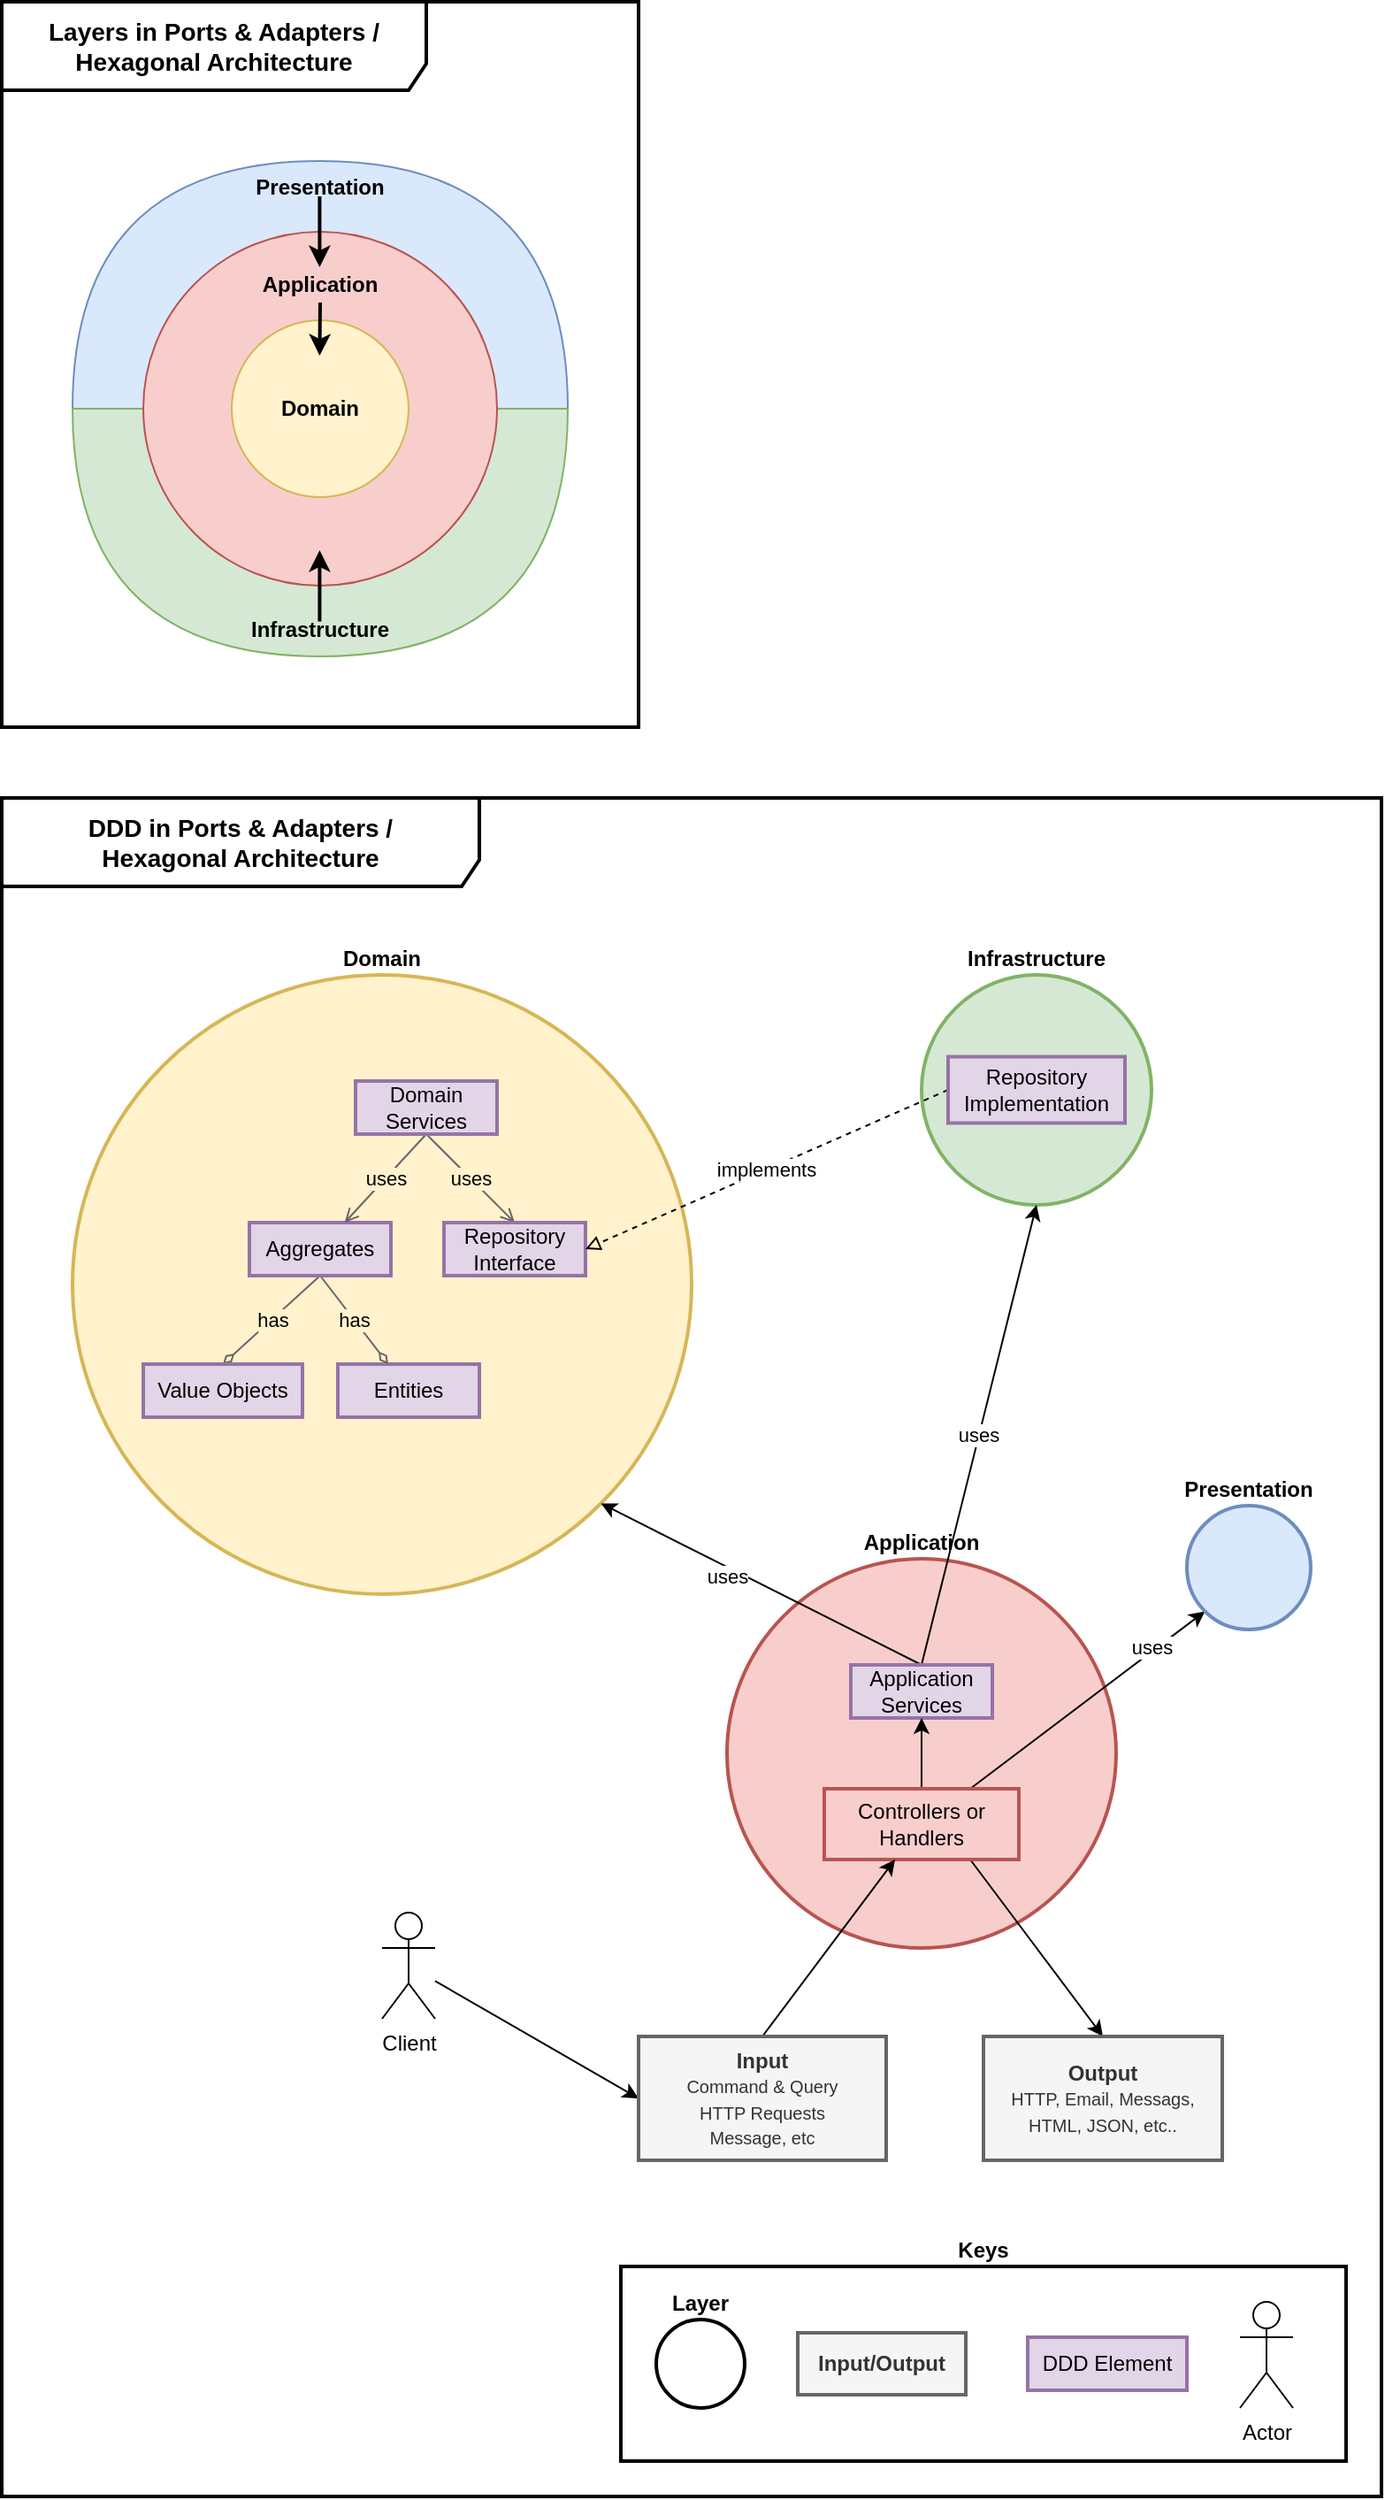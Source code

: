 <mxfile version="24.4.8" type="device">
  <diagram name="Page-1" id="73PYHnkMWjdvTnTkCXTh">
    <mxGraphModel dx="2074" dy="1195" grid="1" gridSize="10" guides="1" tooltips="1" connect="1" arrows="1" fold="1" page="1" pageScale="1" pageWidth="850" pageHeight="1100" math="0" shadow="0">
      <root>
        <mxCell id="0" />
        <mxCell id="1" parent="0" />
        <mxCell id="8c8qPwh_9l51ZVxOKq1L-5" value="Keys" style="rounded=0;whiteSpace=wrap;html=1;fillColor=none;labelPosition=center;verticalLabelPosition=top;align=center;verticalAlign=bottom;fontStyle=1;strokeWidth=2;" parent="1" vertex="1">
          <mxGeometry x="450" y="1670" width="410" height="110" as="geometry" />
        </mxCell>
        <mxCell id="59AgvJcLuvJnNVT1P-3v-32" value="Application" style="ellipse;whiteSpace=wrap;html=1;aspect=fixed;labelPosition=center;verticalLabelPosition=top;align=center;verticalAlign=bottom;fontStyle=1;fillColor=#f8cecc;strokeColor=#b85450;strokeWidth=2;" parent="1" vertex="1">
          <mxGeometry x="510" y="1270" width="220" height="220" as="geometry" />
        </mxCell>
        <mxCell id="59AgvJcLuvJnNVT1P-3v-19" value="Domain" style="ellipse;whiteSpace=wrap;html=1;aspect=fixed;labelPosition=center;verticalLabelPosition=top;align=center;verticalAlign=bottom;fontStyle=1;fillColor=#fff2cc;strokeColor=#d6b656;strokeWidth=2;" parent="1" vertex="1">
          <mxGeometry x="140" y="940" width="350" height="350" as="geometry" />
        </mxCell>
        <mxCell id="59AgvJcLuvJnNVT1P-3v-4" value="" style="shape=or;whiteSpace=wrap;html=1;fillColor=#dae8fc;strokeColor=#6c8ebf;rotation=-90;" parent="1" vertex="1">
          <mxGeometry x="210" y="410" width="140" height="280" as="geometry" />
        </mxCell>
        <mxCell id="59AgvJcLuvJnNVT1P-3v-5" value="" style="shape=or;whiteSpace=wrap;html=1;rotation=90;fillColor=#d5e8d4;strokeColor=#82b366;" parent="1" vertex="1">
          <mxGeometry x="210" y="550" width="140" height="280" as="geometry" />
        </mxCell>
        <mxCell id="59AgvJcLuvJnNVT1P-3v-2" value="Domain" style="ellipse;whiteSpace=wrap;html=1;aspect=fixed;fillColor=#f8cecc;strokeColor=#b85450;" parent="1" vertex="1">
          <mxGeometry x="180" y="520" width="200" height="200" as="geometry" />
        </mxCell>
        <mxCell id="59AgvJcLuvJnNVT1P-3v-1" value="&lt;b&gt;Domain&lt;/b&gt;" style="ellipse;whiteSpace=wrap;html=1;aspect=fixed;fillColor=#fff2cc;strokeColor=#d6b656;" parent="1" vertex="1">
          <mxGeometry x="230" y="570" width="100" height="100" as="geometry" />
        </mxCell>
        <mxCell id="59AgvJcLuvJnNVT1P-3v-10" value="" style="endArrow=classic;html=1;rounded=0;strokeWidth=2;" parent="1" edge="1">
          <mxGeometry width="50" height="50" relative="1" as="geometry">
            <mxPoint x="279.71" y="740.29" as="sourcePoint" />
            <mxPoint x="279.71" y="700" as="targetPoint" />
          </mxGeometry>
        </mxCell>
        <mxCell id="59AgvJcLuvJnNVT1P-3v-12" value="" style="endArrow=classic;html=1;rounded=0;strokeWidth=2;" parent="1" edge="1">
          <mxGeometry width="50" height="50" relative="1" as="geometry">
            <mxPoint x="279.71" y="500" as="sourcePoint" />
            <mxPoint x="279.71" y="540" as="targetPoint" />
          </mxGeometry>
        </mxCell>
        <mxCell id="59AgvJcLuvJnNVT1P-3v-13" value="Infrastructure" style="text;html=1;strokeColor=none;fillColor=none;align=center;verticalAlign=middle;whiteSpace=wrap;rounded=0;fontStyle=1" parent="1" vertex="1">
          <mxGeometry x="250" y="730" width="60" height="30" as="geometry" />
        </mxCell>
        <mxCell id="59AgvJcLuvJnNVT1P-3v-14" value="Presentation" style="text;html=1;strokeColor=none;fillColor=none;align=center;verticalAlign=middle;whiteSpace=wrap;rounded=0;fontStyle=1" parent="1" vertex="1">
          <mxGeometry x="250" y="480" width="60" height="30" as="geometry" />
        </mxCell>
        <mxCell id="59AgvJcLuvJnNVT1P-3v-16" value="" style="endArrow=classic;html=1;rounded=0;strokeWidth=2;" parent="1" edge="1">
          <mxGeometry width="50" height="50" relative="1" as="geometry">
            <mxPoint x="280" y="560" as="sourcePoint" />
            <mxPoint x="279.71" y="590" as="targetPoint" />
          </mxGeometry>
        </mxCell>
        <mxCell id="59AgvJcLuvJnNVT1P-3v-17" value="Application" style="text;html=1;strokeColor=none;fillColor=none;align=center;verticalAlign=middle;whiteSpace=wrap;rounded=0;fontStyle=1" parent="1" vertex="1">
          <mxGeometry x="250" y="535" width="60" height="30" as="geometry" />
        </mxCell>
        <mxCell id="59AgvJcLuvJnNVT1P-3v-18" value="Layers in Ports &amp;amp; Adapters / Hexagonal Architecture" style="shape=umlFrame;whiteSpace=wrap;html=1;pointerEvents=0;width=240;height=50;fontStyle=1;fontSize=14;strokeWidth=2;" parent="1" vertex="1">
          <mxGeometry x="100" y="390" width="360" height="410" as="geometry" />
        </mxCell>
        <mxCell id="59AgvJcLuvJnNVT1P-3v-21" value="Entities" style="rounded=0;whiteSpace=wrap;html=1;fillColor=#e1d5e7;strokeColor=#9673a6;strokeWidth=2;" parent="1" vertex="1">
          <mxGeometry x="290" y="1160" width="80" height="30" as="geometry" />
        </mxCell>
        <mxCell id="59AgvJcLuvJnNVT1P-3v-25" value="has" style="rounded=0;orthogonalLoop=1;jettySize=auto;html=1;exitX=0.5;exitY=1;exitDx=0;exitDy=0;entryX=0.5;entryY=0;entryDx=0;entryDy=0;fillColor=#f5f5f5;strokeColor=#666666;endArrow=diamondThin;endFill=0;labelBackgroundColor=#FFF2CC;" parent="1" source="59AgvJcLuvJnNVT1P-3v-22" target="59AgvJcLuvJnNVT1P-3v-23" edge="1">
          <mxGeometry relative="1" as="geometry" />
        </mxCell>
        <mxCell id="59AgvJcLuvJnNVT1P-3v-26" value="has" style="rounded=0;orthogonalLoop=1;jettySize=auto;html=1;exitX=0.5;exitY=1;exitDx=0;exitDy=0;fillColor=#f5f5f5;strokeColor=#666666;endArrow=diamondThin;endFill=0;strokeWidth=1;labelBackgroundColor=#FFF2CC;" parent="1" source="59AgvJcLuvJnNVT1P-3v-22" target="59AgvJcLuvJnNVT1P-3v-21" edge="1">
          <mxGeometry relative="1" as="geometry" />
        </mxCell>
        <mxCell id="59AgvJcLuvJnNVT1P-3v-22" value="Aggregates" style="rounded=0;whiteSpace=wrap;html=1;fillColor=#e1d5e7;strokeColor=#9673a6;strokeWidth=2;" parent="1" vertex="1">
          <mxGeometry x="240" y="1080" width="80" height="30" as="geometry" />
        </mxCell>
        <mxCell id="59AgvJcLuvJnNVT1P-3v-23" value="Value Objects" style="rounded=0;whiteSpace=wrap;html=1;fillColor=#e1d5e7;strokeColor=#9673a6;strokeWidth=2;" parent="1" vertex="1">
          <mxGeometry x="180" y="1160" width="90" height="30" as="geometry" />
        </mxCell>
        <mxCell id="59AgvJcLuvJnNVT1P-3v-28" value="uses" style="rounded=0;orthogonalLoop=1;jettySize=auto;html=1;exitX=0.5;exitY=1;exitDx=0;exitDy=0;fillColor=#f5f5f5;strokeColor=#666666;endArrow=open;endFill=0;labelBackgroundColor=#FFF2CC;" parent="1" source="59AgvJcLuvJnNVT1P-3v-27" target="59AgvJcLuvJnNVT1P-3v-22" edge="1">
          <mxGeometry relative="1" as="geometry" />
        </mxCell>
        <mxCell id="59AgvJcLuvJnNVT1P-3v-30" value="uses" style="rounded=0;orthogonalLoop=1;jettySize=auto;html=1;exitX=0.5;exitY=1;exitDx=0;exitDy=0;entryX=0.5;entryY=0;entryDx=0;entryDy=0;fillColor=#f5f5f5;strokeColor=#666666;endArrow=open;endFill=0;labelBackgroundColor=#FFF2CC;" parent="1" source="59AgvJcLuvJnNVT1P-3v-27" target="59AgvJcLuvJnNVT1P-3v-29" edge="1">
          <mxGeometry relative="1" as="geometry" />
        </mxCell>
        <mxCell id="59AgvJcLuvJnNVT1P-3v-27" value="Domain&lt;br&gt;Services" style="rounded=0;whiteSpace=wrap;html=1;fillColor=#e1d5e7;strokeColor=#9673a6;strokeWidth=2;" parent="1" vertex="1">
          <mxGeometry x="300" y="1000" width="80" height="30" as="geometry" />
        </mxCell>
        <mxCell id="59AgvJcLuvJnNVT1P-3v-29" value="Repository&lt;br&gt;Interface" style="rounded=0;whiteSpace=wrap;html=1;fillColor=#e1d5e7;strokeColor=#9673a6;strokeWidth=2;" parent="1" vertex="1">
          <mxGeometry x="350" y="1080" width="80" height="30" as="geometry" />
        </mxCell>
        <mxCell id="59AgvJcLuvJnNVT1P-3v-52" value="uses" style="rounded=0;orthogonalLoop=1;jettySize=auto;html=1;exitX=0.75;exitY=0;exitDx=0;exitDy=0;entryX=0;entryY=1;entryDx=0;entryDy=0;" parent="1" source="59AgvJcLuvJnNVT1P-3v-43" target="59AgvJcLuvJnNVT1P-3v-51" edge="1">
          <mxGeometry x="0.563" y="2" relative="1" as="geometry">
            <mxPoint as="offset" />
          </mxGeometry>
        </mxCell>
        <mxCell id="59AgvJcLuvJnNVT1P-3v-33" value="Infrastructure" style="ellipse;whiteSpace=wrap;html=1;aspect=fixed;labelPosition=center;verticalLabelPosition=top;align=center;verticalAlign=bottom;fontStyle=1;fillColor=#d5e8d4;strokeColor=#82b366;strokeWidth=2;" parent="1" vertex="1">
          <mxGeometry x="620" y="940" width="130" height="130" as="geometry" />
        </mxCell>
        <mxCell id="59AgvJcLuvJnNVT1P-3v-35" value="implements" style="rounded=0;orthogonalLoop=1;jettySize=auto;html=1;exitX=0;exitY=0.5;exitDx=0;exitDy=0;entryX=1;entryY=0.5;entryDx=0;entryDy=0;dashed=1;endArrow=block;endFill=0;" parent="1" source="59AgvJcLuvJnNVT1P-3v-34" target="59AgvJcLuvJnNVT1P-3v-29" edge="1">
          <mxGeometry relative="1" as="geometry" />
        </mxCell>
        <mxCell id="59AgvJcLuvJnNVT1P-3v-34" value="Repository&lt;br&gt;Implementation" style="rounded=0;whiteSpace=wrap;html=1;fillColor=#e1d5e7;strokeColor=#9673a6;strokeWidth=2;" parent="1" vertex="1">
          <mxGeometry x="635" y="986.25" width="100" height="37.5" as="geometry" />
        </mxCell>
        <mxCell id="59AgvJcLuvJnNVT1P-3v-39" value="uses" style="rounded=0;orthogonalLoop=1;jettySize=auto;html=1;exitX=0.5;exitY=0;exitDx=0;exitDy=0;entryX=0.5;entryY=1;entryDx=0;entryDy=0;" parent="1" source="59AgvJcLuvJnNVT1P-3v-36" target="59AgvJcLuvJnNVT1P-3v-33" edge="1">
          <mxGeometry relative="1" as="geometry" />
        </mxCell>
        <mxCell id="59AgvJcLuvJnNVT1P-3v-40" value="uses" style="rounded=0;orthogonalLoop=1;jettySize=auto;html=1;exitX=0.5;exitY=0;exitDx=0;exitDy=0;entryX=1;entryY=1;entryDx=0;entryDy=0;" parent="1" source="59AgvJcLuvJnNVT1P-3v-36" target="59AgvJcLuvJnNVT1P-3v-19" edge="1">
          <mxGeometry x="0.19" y="5" relative="1" as="geometry">
            <mxPoint as="offset" />
          </mxGeometry>
        </mxCell>
        <mxCell id="59AgvJcLuvJnNVT1P-3v-36" value="Application&lt;br&gt;Services" style="rounded=0;whiteSpace=wrap;html=1;fillColor=#e1d5e7;strokeColor=#9673a6;strokeWidth=2;" parent="1" vertex="1">
          <mxGeometry x="580" y="1330" width="80" height="30" as="geometry" />
        </mxCell>
        <mxCell id="59AgvJcLuvJnNVT1P-3v-41" value="DDD in Ports &amp;amp; Adapters /&lt;br&gt;Hexagonal Architecture" style="shape=umlFrame;whiteSpace=wrap;html=1;pointerEvents=0;width=270;height=50;fontStyle=1;strokeWidth=2;fontSize=14;" parent="1" vertex="1">
          <mxGeometry x="100" y="840" width="780" height="960" as="geometry" />
        </mxCell>
        <mxCell id="59AgvJcLuvJnNVT1P-3v-44" style="edgeStyle=orthogonalEdgeStyle;rounded=0;orthogonalLoop=1;jettySize=auto;html=1;exitX=0.5;exitY=0;exitDx=0;exitDy=0;entryX=0.5;entryY=1;entryDx=0;entryDy=0;" parent="1" source="59AgvJcLuvJnNVT1P-3v-43" target="59AgvJcLuvJnNVT1P-3v-36" edge="1">
          <mxGeometry relative="1" as="geometry" />
        </mxCell>
        <mxCell id="8c8qPwh_9l51ZVxOKq1L-12" style="rounded=0;orthogonalLoop=1;jettySize=auto;html=1;exitX=0.75;exitY=1;exitDx=0;exitDy=0;entryX=0.5;entryY=0;entryDx=0;entryDy=0;" parent="1" source="59AgvJcLuvJnNVT1P-3v-43" target="8c8qPwh_9l51ZVxOKq1L-11" edge="1">
          <mxGeometry relative="1" as="geometry" />
        </mxCell>
        <mxCell id="59AgvJcLuvJnNVT1P-3v-43" value="Controllers or&lt;br&gt;Handlers" style="rounded=0;whiteSpace=wrap;html=1;fillColor=#f8cecc;strokeColor=#b85450;strokeWidth=2;" parent="1" vertex="1">
          <mxGeometry x="565" y="1400" width="110" height="40" as="geometry" />
        </mxCell>
        <mxCell id="59AgvJcLuvJnNVT1P-3v-49" style="rounded=0;orthogonalLoop=1;jettySize=auto;html=1;entryX=0;entryY=0.5;entryDx=0;entryDy=0;" parent="1" source="59AgvJcLuvJnNVT1P-3v-45" target="59AgvJcLuvJnNVT1P-3v-47" edge="1">
          <mxGeometry relative="1" as="geometry" />
        </mxCell>
        <mxCell id="59AgvJcLuvJnNVT1P-3v-45" value="Client" style="shape=umlActor;verticalLabelPosition=bottom;verticalAlign=top;html=1;outlineConnect=0;" parent="1" vertex="1">
          <mxGeometry x="315" y="1470" width="30" height="60" as="geometry" />
        </mxCell>
        <mxCell id="59AgvJcLuvJnNVT1P-3v-48" value="" style="rounded=0;orthogonalLoop=1;jettySize=auto;html=1;exitX=0.5;exitY=0;exitDx=0;exitDy=0;" parent="1" source="59AgvJcLuvJnNVT1P-3v-47" target="59AgvJcLuvJnNVT1P-3v-43" edge="1">
          <mxGeometry x="-0.187" y="-5" relative="1" as="geometry">
            <mxPoint as="offset" />
          </mxGeometry>
        </mxCell>
        <mxCell id="59AgvJcLuvJnNVT1P-3v-47" value="&lt;b&gt;Input&lt;/b&gt;&lt;br&gt;&lt;font style=&quot;font-size: 10px;&quot;&gt;Command &amp;amp; Query&lt;br&gt;HTTP Requests&lt;br&gt;Message, etc&lt;/font&gt;" style="rounded=0;whiteSpace=wrap;html=1;fillColor=#f5f5f5;strokeColor=#666666;strokeWidth=2;fontColor=#333333;" parent="1" vertex="1">
          <mxGeometry x="460" y="1540" width="140" height="70" as="geometry" />
        </mxCell>
        <mxCell id="59AgvJcLuvJnNVT1P-3v-51" value="Presentation" style="ellipse;whiteSpace=wrap;html=1;aspect=fixed;labelPosition=center;verticalLabelPosition=top;align=center;verticalAlign=bottom;fontStyle=1;fillColor=#dae8fc;strokeColor=#6c8ebf;strokeWidth=2;" parent="1" vertex="1">
          <mxGeometry x="770" y="1240" width="70" height="70" as="geometry" />
        </mxCell>
        <mxCell id="8c8qPwh_9l51ZVxOKq1L-1" value="DDD Element" style="rounded=0;whiteSpace=wrap;html=1;fillColor=#e1d5e7;strokeColor=#9673a6;strokeWidth=2;" parent="1" vertex="1">
          <mxGeometry x="680" y="1710" width="90" height="30" as="geometry" />
        </mxCell>
        <mxCell id="8c8qPwh_9l51ZVxOKq1L-7" value="Layer" style="ellipse;whiteSpace=wrap;html=1;aspect=fixed;labelPosition=center;verticalLabelPosition=top;align=center;verticalAlign=bottom;fontStyle=1;strokeWidth=2;" parent="1" vertex="1">
          <mxGeometry x="470" y="1700" width="50" height="50" as="geometry" />
        </mxCell>
        <mxCell id="8c8qPwh_9l51ZVxOKq1L-8" value="&lt;b&gt;Input/Output&lt;span style=&quot;font-size: 10px;&quot;&gt;&lt;br&gt;&lt;/span&gt;&lt;/b&gt;" style="rounded=0;whiteSpace=wrap;html=1;fillColor=#f5f5f5;strokeColor=#666666;strokeWidth=2;fontColor=#333333;" parent="1" vertex="1">
          <mxGeometry x="550" y="1707.5" width="95" height="35" as="geometry" />
        </mxCell>
        <mxCell id="8c8qPwh_9l51ZVxOKq1L-9" value="Actor" style="shape=umlActor;verticalLabelPosition=bottom;verticalAlign=top;html=1;outlineConnect=0;" parent="1" vertex="1">
          <mxGeometry x="800" y="1690" width="30" height="60" as="geometry" />
        </mxCell>
        <mxCell id="8c8qPwh_9l51ZVxOKq1L-11" value="&lt;b&gt;Output&lt;/b&gt;&lt;br&gt;&lt;font style=&quot;font-size: 10px;&quot;&gt;HTTP, Email, Messags, HTML, JSON, etc..&lt;/font&gt;" style="rounded=0;whiteSpace=wrap;html=1;fillColor=#f5f5f5;strokeColor=#666666;strokeWidth=2;fontColor=#333333;" parent="1" vertex="1">
          <mxGeometry x="655" y="1540" width="135" height="70" as="geometry" />
        </mxCell>
      </root>
    </mxGraphModel>
  </diagram>
</mxfile>
